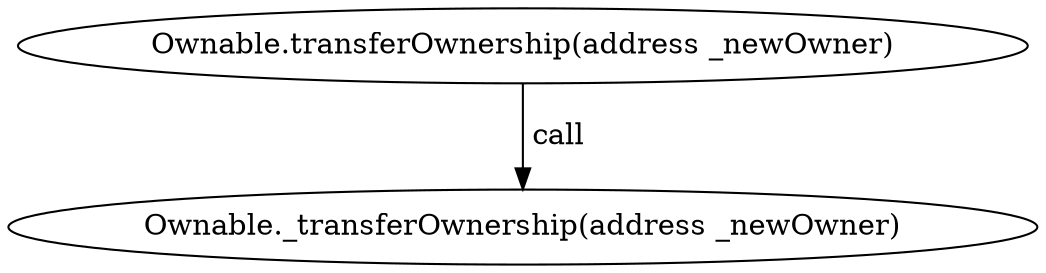 digraph "" {
	graph [bb="0,0,419.96,124.8"];
	node [label="\N"];
	"Ownable.transferOwnership(address _newOwner)"	 [height=0.5,
		pos="209.98,106.8",
		width=5.6986];
	"Ownable._transferOwnership(address _newOwner)"	 [height=0.5,
		pos="209.98,18",
		width=5.8327];
	"Ownable.transferOwnership(address _newOwner)" -> "Ownable._transferOwnership(address _newOwner)" [key=call,
	label=" call",
	lp="221.83,62.4",
	pos="e,209.98,36.072 209.98,88.401 209.98,76.295 209.98,60.208 209.98,46.467"];
}
digraph "" {
	graph [bb="0,0,419.96,124.8"];
	node [label="\N"];
	"Ownable.transferOwnership(address _newOwner)"	 [height=0.5,
		pos="209.98,106.8",
		width=5.6986];
	"Ownable._transferOwnership(address _newOwner)"	 [height=0.5,
		pos="209.98,18",
		width=5.8327];
	"Ownable.transferOwnership(address _newOwner)" -> "Ownable._transferOwnership(address _newOwner)" [key=call,
	label=" call",
	lp="221.83,62.4",
	pos="e,209.98,36.072 209.98,88.401 209.98,76.295 209.98,60.208 209.98,46.467"];
}
digraph "" {
	graph [bb="0,0,419.96,124.8"];
	node [label="\N"];
	"Ownable.transferOwnership(address _newOwner)"	 [height=0.5,
		pos="209.98,106.8",
		width=5.6986];
	"Ownable._transferOwnership(address _newOwner)"	 [height=0.5,
		pos="209.98,18",
		width=5.8327];
	"Ownable.transferOwnership(address _newOwner)" -> "Ownable._transferOwnership(address _newOwner)" [key=call,
	label=" call",
	lp="221.83,62.4",
	pos="e,209.98,36.072 209.98,88.401 209.98,76.295 209.98,60.208 209.98,46.467"];
}
digraph "" {
	graph [bb="0,0,419.96,124.8"];
	node [label="\N"];
	"Ownable.transferOwnership(address _newOwner)"	 [height=0.5,
		pos="209.98,106.8",
		width=5.6986];
	"Ownable._transferOwnership(address _newOwner)"	 [height=0.5,
		pos="209.98,18",
		width=5.8327];
	"Ownable.transferOwnership(address _newOwner)" -> "Ownable._transferOwnership(address _newOwner)" [key=call,
	label=" call",
	lp="221.83,62.4",
	pos="e,209.98,36.072 209.98,88.401 209.98,76.295 209.98,60.208 209.98,46.467"];
}
digraph "" {
	graph [bb="0,0,419.96,124.8"];
	node [label="\N"];
	"Ownable.transferOwnership(address _newOwner)"	 [height=0.5,
		pos="209.98,106.8",
		width=5.6986];
	"Ownable._transferOwnership(address _newOwner)"	 [height=0.5,
		pos="209.98,18",
		width=5.8327];
	"Ownable.transferOwnership(address _newOwner)" -> "Ownable._transferOwnership(address _newOwner)" [key=call,
	label=" call",
	lp="221.83,62.4",
	pos="e,209.98,36.072 209.98,88.401 209.98,76.295 209.98,60.208 209.98,46.467"];
}
